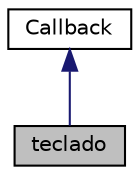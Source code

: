 digraph "teclado"
{
 // LATEX_PDF_SIZE
  edge [fontname="Helvetica",fontsize="10",labelfontname="Helvetica",labelfontsize="10"];
  node [fontname="Helvetica",fontsize="10",shape=record];
  Node1 [label="teclado",height=0.2,width=0.4,color="black", fillcolor="grey75", style="filled", fontcolor="black",tooltip="Clase del objeto teclado FUNCIONAMIENTO: Este objeto permite controlar teclados matriciales cableados..."];
  Node2 -> Node1 [dir="back",color="midnightblue",fontsize="10",style="solid",fontname="Helvetica"];
  Node2 [label="Callback",height=0.2,width=0.4,color="black", fillcolor="white", style="filled",URL="$class_callback.html",tooltip="Clase del objeto Callback."];
}
